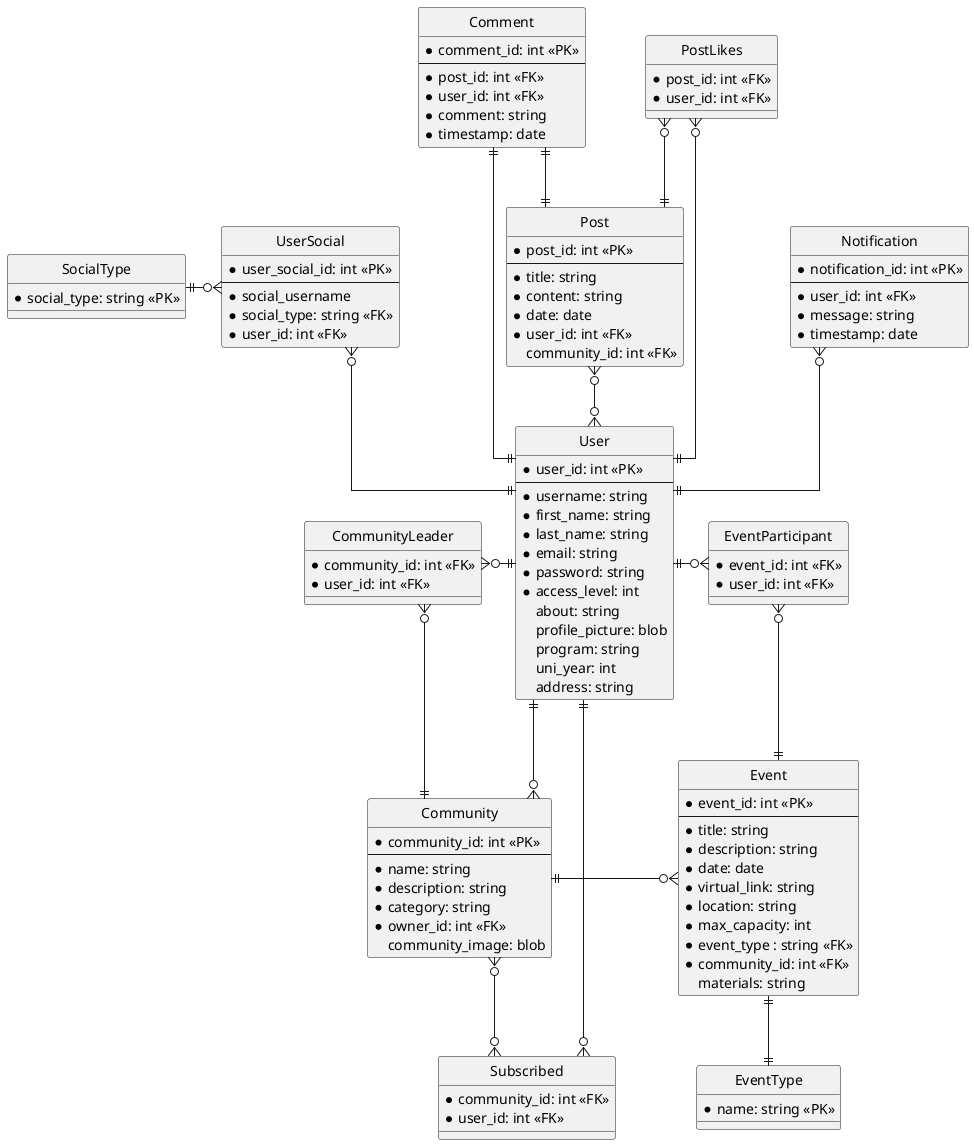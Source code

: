 @startuml erd

skinparam linetype ortho
hide circle

entity User {
    * user_id: int <<PK>>
    --
    * username: string
    * first_name: string
    * last_name: string
    * email: string
    * password: string
    * access_level: int
    about: string
    profile_picture: blob
    program: string
    uni_year: int
    address: string
}

entity Subscribed {
    * community_id: int <<FK>>
    * user_id: int <<FK>>
}

entity Event {
    * event_id: int <<PK>>
    --
    * title: string
    * description: string
    * date: date
    * virtual_link: string
    * location: string
    * max_capacity: int
    * event_type : string <<FK>>
    * community_id: int <<FK>>
    materials: string
}

entity Community {
    * community_id: int <<PK>>
    --
    * name: string
    * description: string
    * category: string
    * owner_id: int <<FK>>
    community_image: blob
}

entity EventType {
    * name: string <<PK>>
}

entity Post {
    * post_id: int <<PK>>
    --
    * title: string
    * content: string
    * date: date
    * user_id: int <<FK>>
    community_id: int <<FK>>
}

entity SocialType {
    * social_type: string << PK>>
}

entity UserSocial {
    * user_social_id: int <<PK>>
    --
    * social_username
    * social_type: string <<FK>>
    * user_id: int <<FK>>
}

entity CommunityLeader {
    * community_id: int <<FK>>
    * user_id: int <<FK>>
}

entity EventParticipant {
    * event_id: int <<FK>>
    * user_id: int <<FK>>
}

entity Notification {
    * notification_id: int <<PK>>
    --
    * user_id: int <<FK>>
    * message: string
    * timestamp: date
}

entity Comment {
    * comment_id: int <<PK>>
    --
    * post_id: int <<FK>>
    * user_id: int <<FK>>
    * comment: string
    * timestamp: date
}

entity PostLikes {
    * post_id: int <<FK>>
    * user_id: int <<FK>>
}

User ||--o{ Subscribed
User }o-up-o{ Post
User ||--o{ Community
User ||-up-o{ UserSocial
UserSocial }o-left-|| SocialType
CommunityLeader }o-right-|| User
CommunityLeader }o--|| Community
EventParticipant }o--|| Event
EventParticipant }o-left-|| User
Notification }o--|| User
Comment ||--|| User
Comment ||--|| Post

Community }o--o{ Subscribed
Community ||-right-o{ Event

Event ||--|| EventType

PostLikes }o--|| User
PostLikes }o--|| Post

@enduml